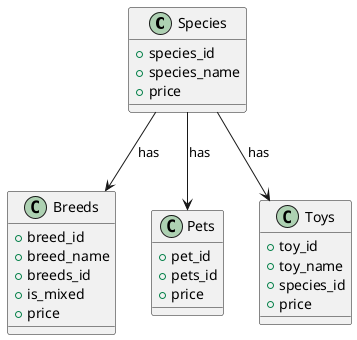 @startuml Species

class Species {
  +species_id
  +species_name
  +price
}

class Breeds {
  +breed_id
  +breed_name
  +breeds_id
  +is_mixed
  +price
}

class Pets {
  +pet_id
  +pets_id
  +price
}

class Toys {
  +toy_id
  +toy_name
  +species_id
  +price
}

Species --> Breeds : has
Species --> Pets : has
Species --> Toys : has
@enduml